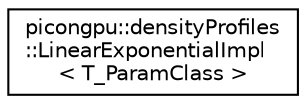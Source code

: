 digraph "Graphical Class Hierarchy"
{
 // LATEX_PDF_SIZE
  edge [fontname="Helvetica",fontsize="10",labelfontname="Helvetica",labelfontsize="10"];
  node [fontname="Helvetica",fontsize="10",shape=record];
  rankdir="LR";
  Node0 [label="picongpu::densityProfiles\l::LinearExponentialImpl\l\< T_ParamClass \>",height=0.2,width=0.4,color="black", fillcolor="white", style="filled",URL="$structpicongpu_1_1density_profiles_1_1_linear_exponential_impl.html",tooltip=" "];
}
